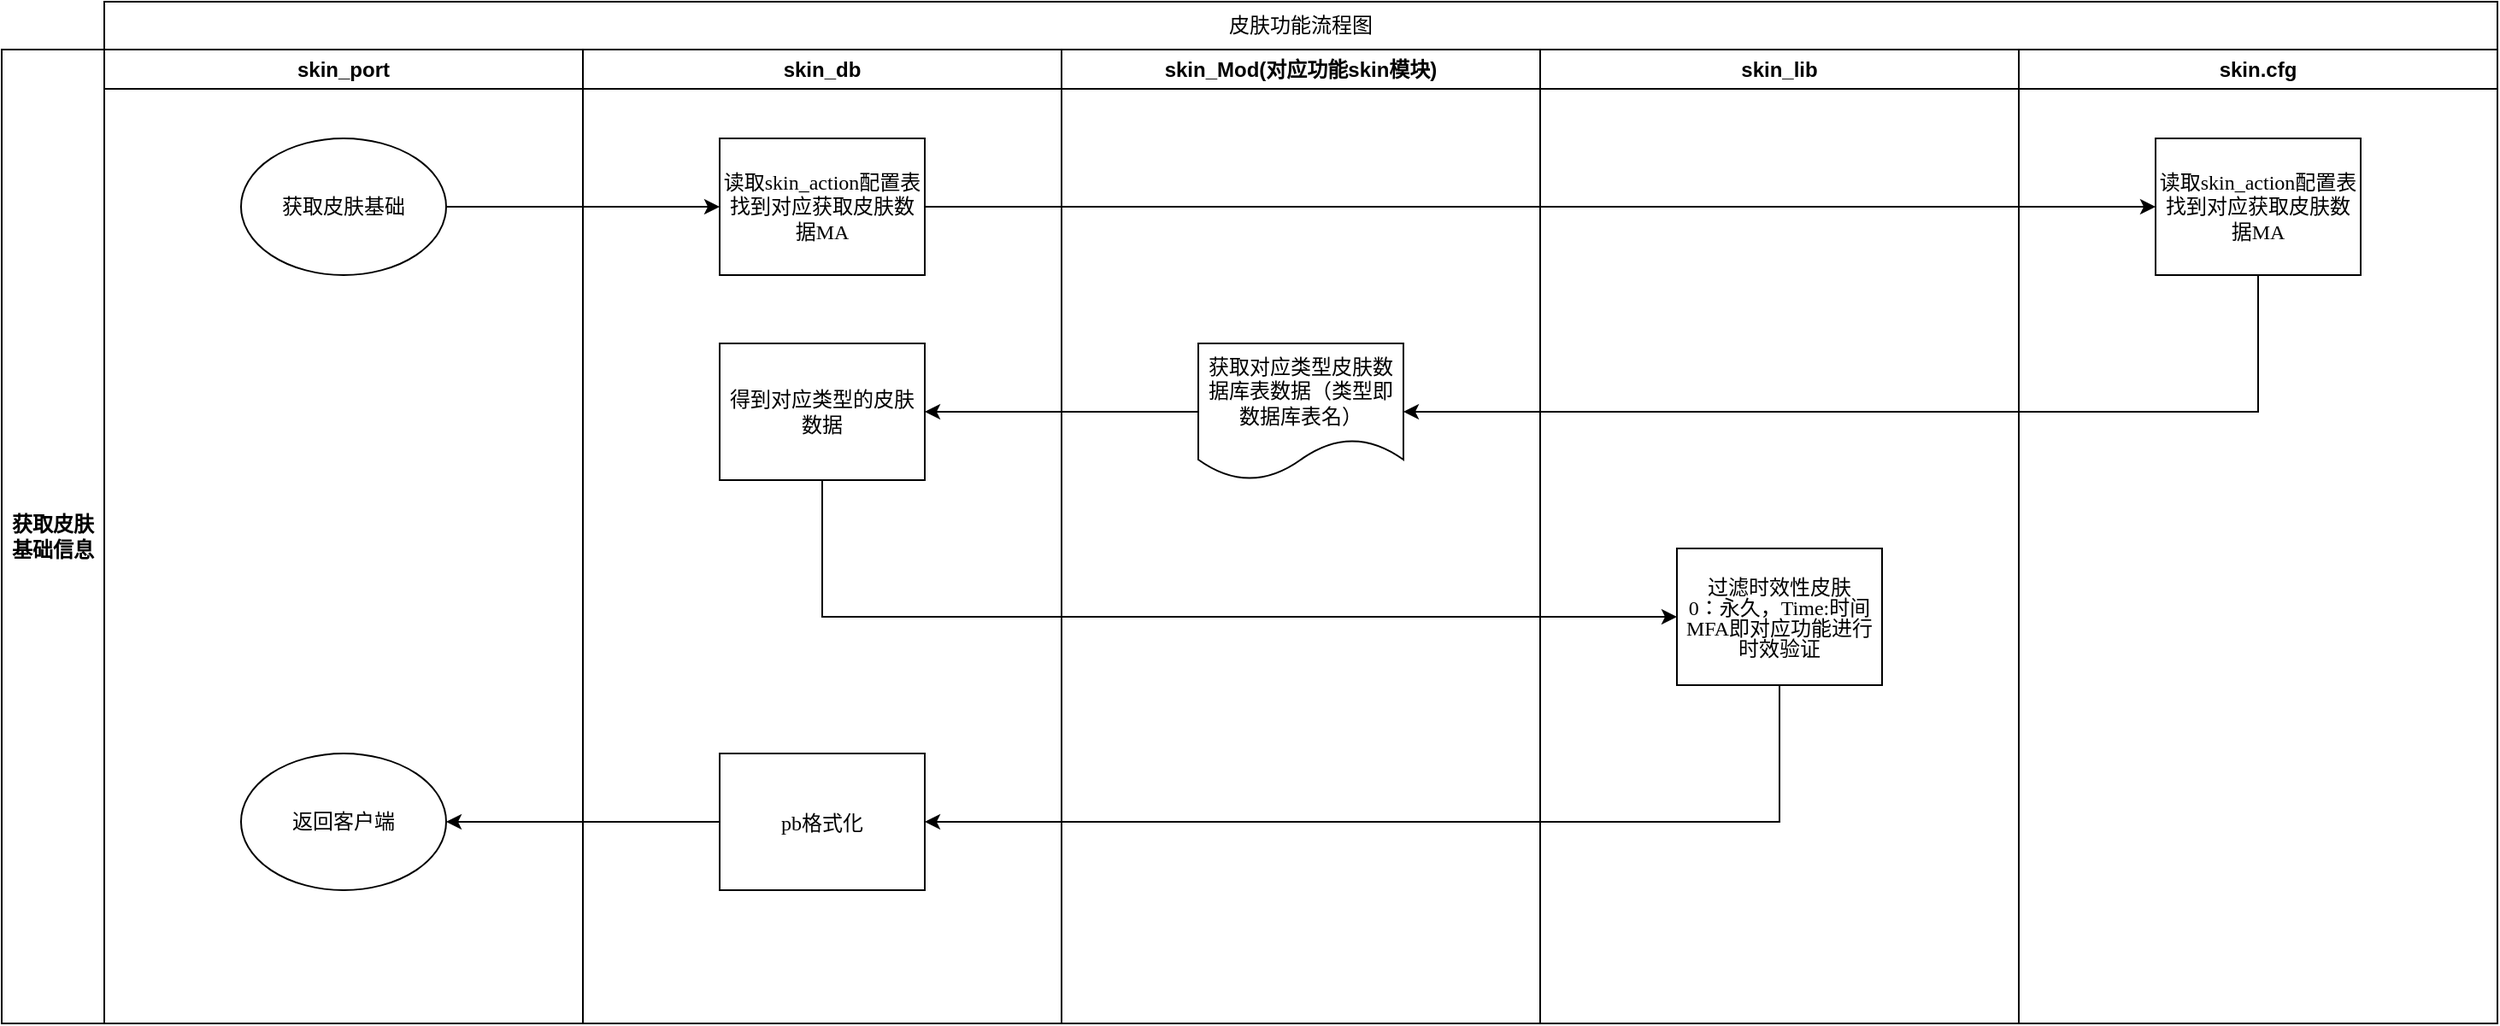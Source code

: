 <mxfile version="20.8.23" type="github">
  <diagram name="Page-1" id="e7e014a7-5840-1c2e-5031-d8a46d1fe8dd">
    <mxGraphModel dx="1646" dy="796" grid="1" gridSize="10" guides="1" tooltips="1" connect="1" arrows="0" fold="1" page="1" pageScale="1" pageWidth="1169" pageHeight="826" background="none" math="0" shadow="0">
      <root>
        <mxCell id="0" />
        <mxCell id="1" parent="0" />
        <mxCell id="2" value="skin_port" style="swimlane;whiteSpace=wrap;swimlaneFillColor=none;" parent="1" vertex="1">
          <mxGeometry x="140" y="108" width="280" height="570" as="geometry" />
        </mxCell>
        <mxCell id="4" value="skin_lib" style="swimlane;whiteSpace=wrap;startSize=23;swimlaneFillColor=none;horizontal=1;" parent="1" vertex="1">
          <mxGeometry x="700" y="108" width="280" height="570" as="geometry" />
        </mxCell>
        <mxCell id="ucOL65wZWcOJnMj6o85P-55" value="skin_lib" style="swimlane;whiteSpace=wrap;startSize=23;swimlaneFillColor=none;" parent="1" vertex="1">
          <mxGeometry x="980" y="108" width="280" height="570" as="geometry" />
        </mxCell>
        <mxCell id="mHzkHHyCrzJshyYu6dmJ-29" value="&lt;p style=&quot;margin: 0px; line-height: 100%;&quot; align=&quot;center&quot;&gt;过滤时效性皮肤&lt;/p&gt;&lt;p style=&quot;margin: 0px; line-height: 100%;&quot; align=&quot;center&quot;&gt;0：永久，Time:时间&lt;/p&gt;&lt;p style=&quot;margin: 0px; line-height: 100%;&quot; align=&quot;center&quot;&gt;MFA即对应功能进行时效验证&lt;/p&gt;" style="rounded=0;whiteSpace=wrap;html=1;labelBorderColor=none;fontFamily=Verdana;fontSize=12;" vertex="1" parent="ucOL65wZWcOJnMj6o85P-55">
          <mxGeometry x="80" y="292" width="120" height="80" as="geometry" />
        </mxCell>
        <mxCell id="ucOL65wZWcOJnMj6o85P-61" value="获取皮肤基础信息" style="rounded=0;whiteSpace=wrap;direction=south;html=1;labelBorderColor=none;fontStyle=1;horizontal=1;fontSize=12;fontFamily=Verdana;align=center;verticalAlign=middle;swimlaneFillColor=none;" parent="1" vertex="1">
          <mxGeometry x="80" y="131" width="60" height="290" as="geometry" />
        </mxCell>
        <mxCell id="ucOL65wZWcOJnMj6o85P-62" value="皮肤功能流程图" style="rounded=0;whiteSpace=wrap;html=1;labelBorderColor=none;fontFamily=Verdana;fontSize=12;aspect=fixed;swimlaneFillColor=none;" parent="1" vertex="1">
          <mxGeometry x="140" y="80" width="1120" height="26.95" as="geometry" />
        </mxCell>
        <mxCell id="mHzkHHyCrzJshyYu6dmJ-14" value="皮肤功能流程图" style="rounded=0;whiteSpace=wrap;html=1;labelBorderColor=none;fontFamily=Verdana;fontSize=12;swimlaneFillColor=none;" vertex="1" parent="1">
          <mxGeometry x="140" y="80" width="1400" height="28" as="geometry" />
        </mxCell>
        <mxCell id="mHzkHHyCrzJshyYu6dmJ-15" value="skin_port" style="swimlane;whiteSpace=wrap;swimlaneFillColor=none;" vertex="1" parent="1">
          <mxGeometry x="140" y="108" width="280" height="570" as="geometry" />
        </mxCell>
        <mxCell id="mHzkHHyCrzJshyYu6dmJ-20" value="获取皮肤基础" style="ellipse;whiteSpace=wrap;html=1;" vertex="1" parent="mHzkHHyCrzJshyYu6dmJ-15">
          <mxGeometry x="80" y="52" width="120" height="80" as="geometry" />
        </mxCell>
        <mxCell id="mHzkHHyCrzJshyYu6dmJ-31" value="返回客户端" style="ellipse;whiteSpace=wrap;html=1;" vertex="1" parent="mHzkHHyCrzJshyYu6dmJ-15">
          <mxGeometry x="80" y="412" width="120" height="80" as="geometry" />
        </mxCell>
        <mxCell id="mHzkHHyCrzJshyYu6dmJ-16" value="skin_db" style="swimlane;whiteSpace=wrap;aspect=fixed;swimlaneFillColor=none;" vertex="1" parent="1">
          <mxGeometry x="420" y="108" width="280" height="570" as="geometry" />
        </mxCell>
        <mxCell id="mHzkHHyCrzJshyYu6dmJ-18" value="读取skin_action配置表找到对应获取皮肤数据MA" style="rounded=0;whiteSpace=wrap;html=1;labelBorderColor=none;fontFamily=Verdana;fontSize=12;" vertex="1" parent="mHzkHHyCrzJshyYu6dmJ-16">
          <mxGeometry x="80" y="52" width="120" height="80" as="geometry" />
        </mxCell>
        <mxCell id="mHzkHHyCrzJshyYu6dmJ-28" value="得到对应类型的皮肤数据" style="rounded=0;whiteSpace=wrap;html=1;labelBorderColor=none;fontFamily=Verdana;fontSize=12;" vertex="1" parent="mHzkHHyCrzJshyYu6dmJ-16">
          <mxGeometry x="80" y="172" width="120" height="80" as="geometry" />
        </mxCell>
        <mxCell id="mHzkHHyCrzJshyYu6dmJ-30" value="&lt;p style=&quot;margin: 0px; line-height: 100%;&quot; align=&quot;center&quot;&gt;pb格式化&lt;/p&gt;" style="rounded=0;whiteSpace=wrap;html=1;labelBorderColor=none;fontFamily=Verdana;fontSize=12;" vertex="1" parent="mHzkHHyCrzJshyYu6dmJ-16">
          <mxGeometry x="80" y="412" width="120" height="80" as="geometry" />
        </mxCell>
        <mxCell id="mHzkHHyCrzJshyYu6dmJ-33" style="edgeStyle=none;rounded=0;orthogonalLoop=1;jettySize=auto;html=1;exitX=1;exitY=0.5;exitDx=0;exitDy=0;entryX=0;entryY=0.5;entryDx=0;entryDy=0;" edge="1" parent="1" source="mHzkHHyCrzJshyYu6dmJ-20" target="mHzkHHyCrzJshyYu6dmJ-18">
          <mxGeometry relative="1" as="geometry" />
        </mxCell>
        <mxCell id="mHzkHHyCrzJshyYu6dmJ-34" style="edgeStyle=none;rounded=0;orthogonalLoop=1;jettySize=auto;html=1;exitX=1;exitY=0.5;exitDx=0;exitDy=0;entryX=0;entryY=0.5;entryDx=0;entryDy=0;" edge="1" parent="1" source="mHzkHHyCrzJshyYu6dmJ-18" target="mHzkHHyCrzJshyYu6dmJ-25">
          <mxGeometry relative="1" as="geometry" />
        </mxCell>
        <mxCell id="mHzkHHyCrzJshyYu6dmJ-37" style="edgeStyle=none;rounded=0;orthogonalLoop=1;jettySize=auto;html=1;exitX=0;exitY=0.5;exitDx=0;exitDy=0;entryX=1;entryY=0.5;entryDx=0;entryDy=0;" edge="1" parent="1" source="mHzkHHyCrzJshyYu6dmJ-26" target="mHzkHHyCrzJshyYu6dmJ-28">
          <mxGeometry relative="1" as="geometry" />
        </mxCell>
        <mxCell id="mHzkHHyCrzJshyYu6dmJ-38" style="edgeStyle=none;rounded=0;orthogonalLoop=1;jettySize=auto;html=1;exitX=0.5;exitY=1;exitDx=0;exitDy=0;entryX=0;entryY=0.5;entryDx=0;entryDy=0;" edge="1" parent="1" source="mHzkHHyCrzJshyYu6dmJ-28" target="mHzkHHyCrzJshyYu6dmJ-29">
          <mxGeometry relative="1" as="geometry">
            <Array as="points">
              <mxPoint x="560" y="440" />
            </Array>
          </mxGeometry>
        </mxCell>
        <mxCell id="mHzkHHyCrzJshyYu6dmJ-39" style="edgeStyle=none;rounded=0;orthogonalLoop=1;jettySize=auto;html=1;exitX=0.5;exitY=1;exitDx=0;exitDy=0;entryX=1;entryY=0.5;entryDx=0;entryDy=0;" edge="1" parent="1" source="mHzkHHyCrzJshyYu6dmJ-29" target="mHzkHHyCrzJshyYu6dmJ-30">
          <mxGeometry relative="1" as="geometry">
            <Array as="points">
              <mxPoint x="1120" y="560" />
            </Array>
          </mxGeometry>
        </mxCell>
        <mxCell id="mHzkHHyCrzJshyYu6dmJ-40" style="edgeStyle=none;rounded=0;orthogonalLoop=1;jettySize=auto;html=1;exitX=0;exitY=0.5;exitDx=0;exitDy=0;entryX=1;entryY=0.5;entryDx=0;entryDy=0;" edge="1" parent="1" source="mHzkHHyCrzJshyYu6dmJ-30" target="mHzkHHyCrzJshyYu6dmJ-31">
          <mxGeometry relative="1" as="geometry" />
        </mxCell>
        <mxCell id="ucOL65wZWcOJnMj6o85P-63" value="未命名图层" parent="0" />
        <mxCell id="ucOL65wZWcOJnMj6o85P-66" value="skin_Mod(对应功能skin模块)" style="swimlane;whiteSpace=wrap;startSize=23;swimlaneFillColor=none;horizontal=1;" parent="ucOL65wZWcOJnMj6o85P-63" vertex="1">
          <mxGeometry x="700" y="108" width="280" height="570" as="geometry" />
        </mxCell>
        <mxCell id="mHzkHHyCrzJshyYu6dmJ-26" value="获取对应类型皮肤数据库表数据（类型即数据库表名）" style="shape=document;whiteSpace=wrap;html=1;boundedLbl=1;" vertex="1" parent="ucOL65wZWcOJnMj6o85P-66">
          <mxGeometry x="80" y="172" width="120" height="80" as="geometry" />
        </mxCell>
        <mxCell id="ucOL65wZWcOJnMj6o85P-68" value="skin.cfg" style="swimlane;whiteSpace=wrap;startSize=23;swimlaneFillColor=none;" parent="ucOL65wZWcOJnMj6o85P-63" vertex="1">
          <mxGeometry x="1260" y="108" width="280" height="570" as="geometry" />
        </mxCell>
        <mxCell id="mHzkHHyCrzJshyYu6dmJ-25" value="读取skin_action配置表找到对应获取皮肤数据MA" style="rounded=0;whiteSpace=wrap;html=1;labelBorderColor=none;fontFamily=Verdana;fontSize=12;" vertex="1" parent="ucOL65wZWcOJnMj6o85P-68">
          <mxGeometry x="80" y="52" width="120" height="80" as="geometry" />
        </mxCell>
        <mxCell id="ucOL65wZWcOJnMj6o85P-69" value="获取皮肤基础信息" style="rounded=0;whiteSpace=wrap;direction=south;html=1;labelBorderColor=none;fontStyle=1;horizontal=1;fontSize=12;fontFamily=Verdana;align=center;verticalAlign=middle;swimlaneFillColor=none;" parent="ucOL65wZWcOJnMj6o85P-63" vertex="1">
          <mxGeometry x="80" y="108" width="60" height="570" as="geometry" />
        </mxCell>
        <mxCell id="mHzkHHyCrzJshyYu6dmJ-36" style="edgeStyle=none;rounded=0;orthogonalLoop=1;jettySize=auto;html=1;exitX=0.5;exitY=1;exitDx=0;exitDy=0;entryX=1;entryY=0.5;entryDx=0;entryDy=0;" edge="1" parent="ucOL65wZWcOJnMj6o85P-63" source="mHzkHHyCrzJshyYu6dmJ-25" target="mHzkHHyCrzJshyYu6dmJ-26">
          <mxGeometry relative="1" as="geometry">
            <Array as="points">
              <mxPoint x="1400" y="320" />
            </Array>
          </mxGeometry>
        </mxCell>
      </root>
    </mxGraphModel>
  </diagram>
</mxfile>
